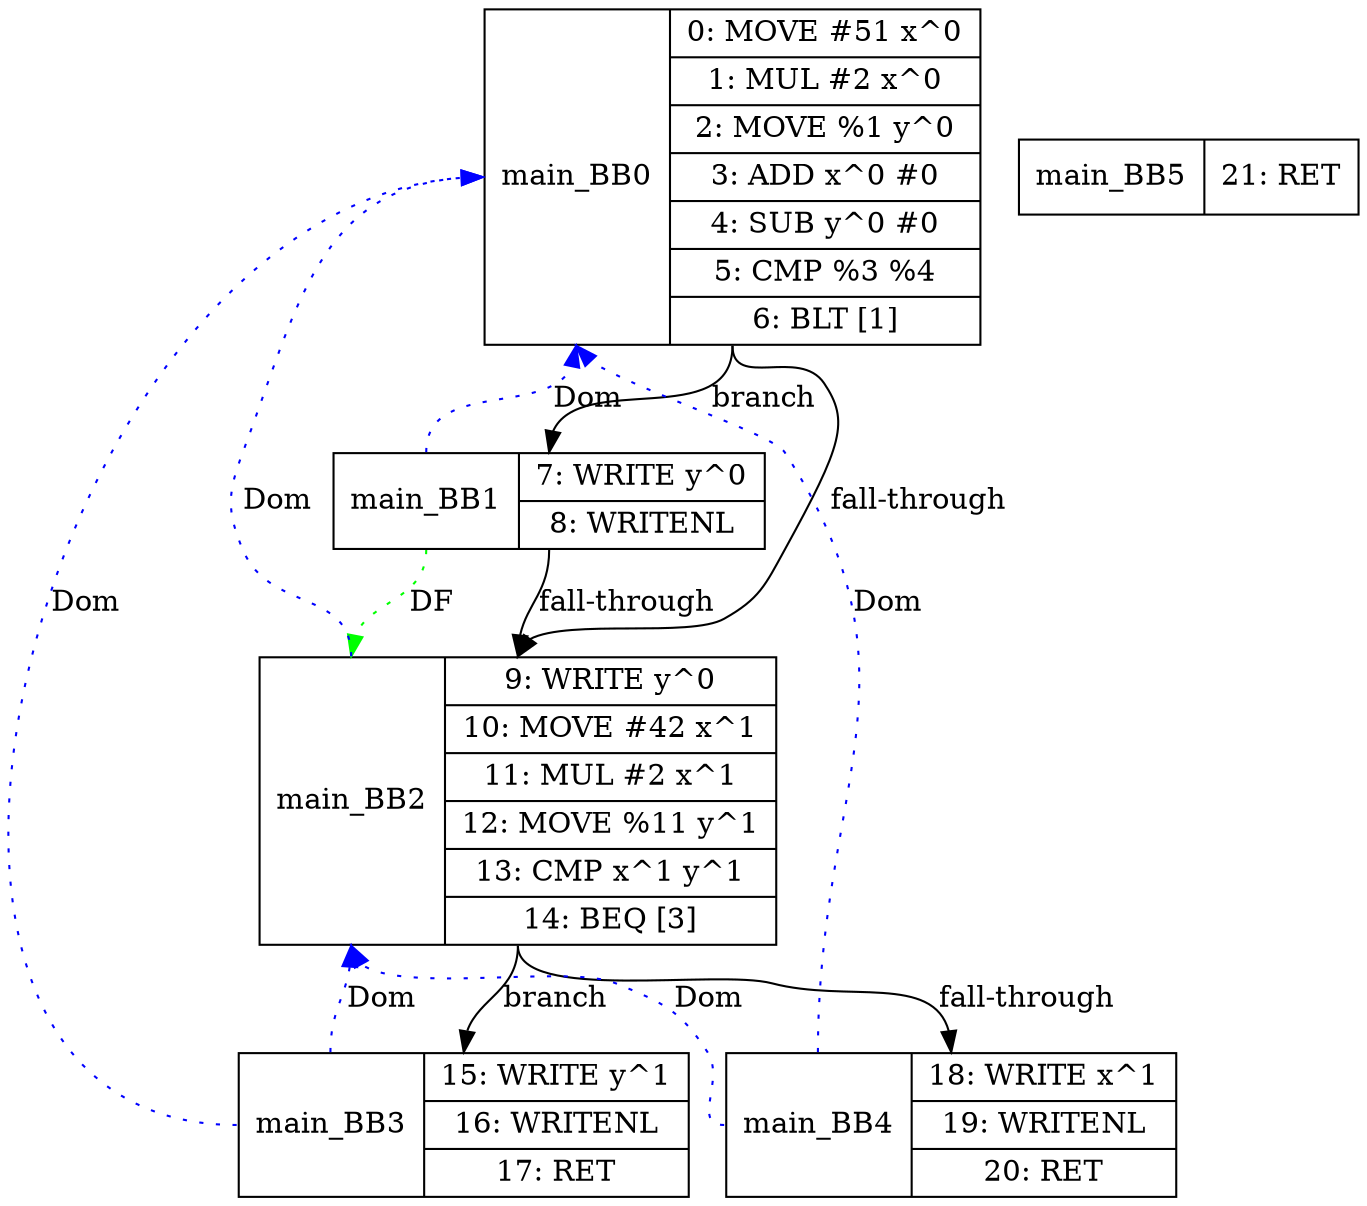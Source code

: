 diGraph G { 
main_BB0 [shape=record, label="<b>main_BB0| {0: MOVE #51 x^0|1: MUL #2 x^0|2: MOVE %1 y^0|3: ADD x^0 #0|4: SUB y^0 #0|5: CMP %3 %4|6: BLT [1]}"];
main_BB1 [shape=record, label="<b>main_BB1| {7: WRITE y^0|8: WRITENL }"];
main_BB2 [shape=record, label="<b>main_BB2| {9: WRITE y^0|10: MOVE #42 x^1|11: MUL #2 x^1|12: MOVE %11 y^1|13: CMP x^1 y^1|14: BEQ [3]}"];
main_BB3 [shape=record, label="<b>main_BB3| {15: WRITE y^1|16: WRITENL |17: RET }"];
main_BB4 [shape=record, label="<b>main_BB4| {18: WRITE x^1|19: WRITENL |20: RET }"];
main_BB5 [shape=record, label="<b>main_BB5| {21: RET }"];

main_BB0:s -> main_BB1:n [label="branch"];
main_BB0:s -> main_BB2:n [label="fall-through"];
main_BB1:s -> main_BB2:n [label="fall-through"];
main_BB2:s -> main_BB3:n [label="branch"];
main_BB2:s -> main_BB4:n [label="fall-through"];
main_BB1:b -> main_BB0:b [color=blue, style=dotted, label="Dom"];
main_BB2:b -> main_BB0:b [color=blue, style=dotted, label="Dom"];
main_BB3:b -> main_BB0:b [color=blue, style=dotted, label="Dom"];
main_BB3:b -> main_BB2:b [color=blue, style=dotted, label="Dom"];
main_BB4:b -> main_BB0:b [color=blue, style=dotted, label="Dom"];
main_BB4:b -> main_BB2:b [color=blue, style=dotted, label="Dom"];
main_BB1:b -> main_BB2:b [color=green, style=dotted, label="DF"];


}
